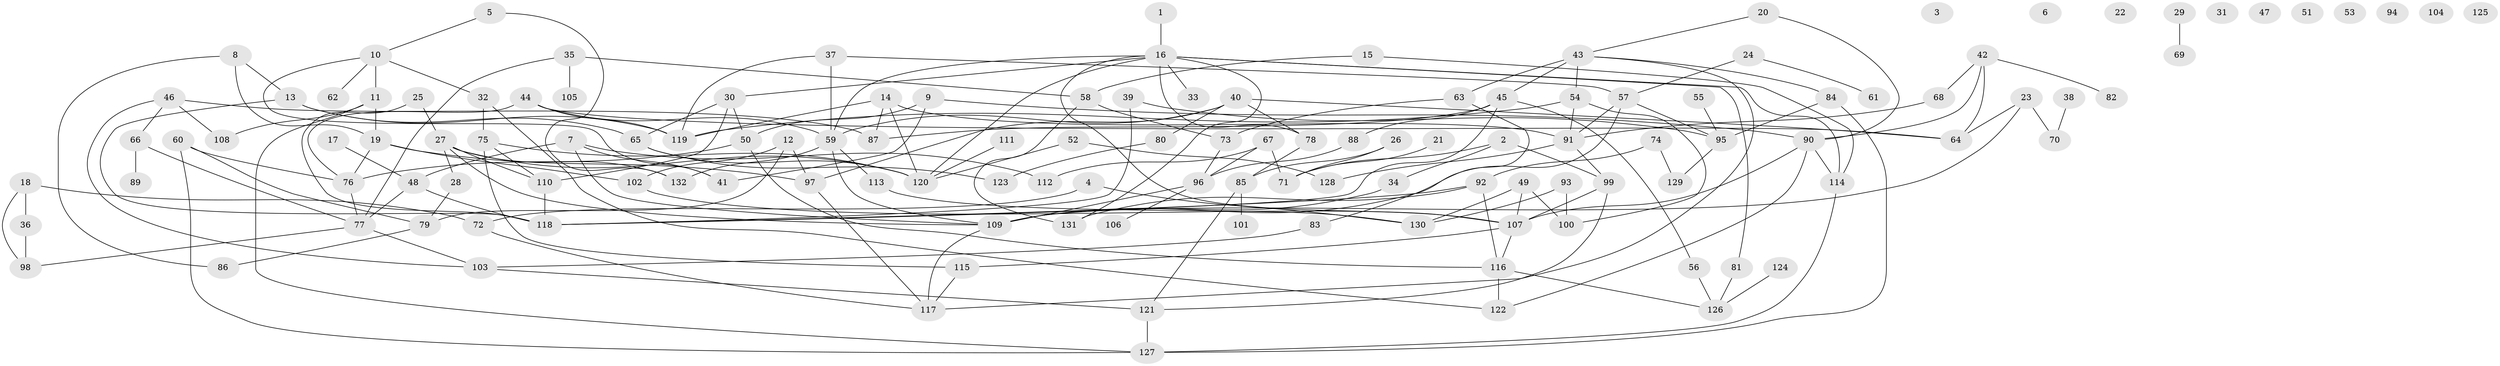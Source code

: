// coarse degree distribution, {1: 0.1111111111111111, 5: 0.12222222222222222, 0: 0.12222222222222222, 3: 0.13333333333333333, 2: 0.16666666666666666, 6: 0.13333333333333333, 4: 0.13333333333333333, 7: 0.022222222222222223, 12: 0.011111111111111112, 8: 0.03333333333333333, 9: 0.011111111111111112}
// Generated by graph-tools (version 1.1) at 2025/41/03/06/25 10:41:19]
// undirected, 132 vertices, 199 edges
graph export_dot {
graph [start="1"]
  node [color=gray90,style=filled];
  1;
  2;
  3;
  4;
  5;
  6;
  7;
  8;
  9;
  10;
  11;
  12;
  13;
  14;
  15;
  16;
  17;
  18;
  19;
  20;
  21;
  22;
  23;
  24;
  25;
  26;
  27;
  28;
  29;
  30;
  31;
  32;
  33;
  34;
  35;
  36;
  37;
  38;
  39;
  40;
  41;
  42;
  43;
  44;
  45;
  46;
  47;
  48;
  49;
  50;
  51;
  52;
  53;
  54;
  55;
  56;
  57;
  58;
  59;
  60;
  61;
  62;
  63;
  64;
  65;
  66;
  67;
  68;
  69;
  70;
  71;
  72;
  73;
  74;
  75;
  76;
  77;
  78;
  79;
  80;
  81;
  82;
  83;
  84;
  85;
  86;
  87;
  88;
  89;
  90;
  91;
  92;
  93;
  94;
  95;
  96;
  97;
  98;
  99;
  100;
  101;
  102;
  103;
  104;
  105;
  106;
  107;
  108;
  109;
  110;
  111;
  112;
  113;
  114;
  115;
  116;
  117;
  118;
  119;
  120;
  121;
  122;
  123;
  124;
  125;
  126;
  127;
  128;
  129;
  130;
  131;
  132;
  1 -- 16;
  2 -- 34;
  2 -- 71;
  2 -- 99;
  4 -- 72;
  4 -- 130;
  5 -- 10;
  5 -- 132;
  7 -- 41;
  7 -- 48;
  7 -- 109;
  7 -- 112;
  8 -- 13;
  8 -- 19;
  8 -- 86;
  9 -- 41;
  9 -- 50;
  9 -- 90;
  10 -- 11;
  10 -- 32;
  10 -- 41;
  10 -- 62;
  11 -- 19;
  11 -- 108;
  11 -- 127;
  12 -- 79;
  12 -- 97;
  12 -- 102;
  13 -- 65;
  13 -- 118;
  13 -- 119;
  14 -- 87;
  14 -- 91;
  14 -- 119;
  14 -- 120;
  15 -- 58;
  15 -- 114;
  16 -- 30;
  16 -- 33;
  16 -- 59;
  16 -- 78;
  16 -- 81;
  16 -- 107;
  16 -- 114;
  16 -- 120;
  16 -- 131;
  17 -- 48;
  18 -- 36;
  18 -- 72;
  18 -- 98;
  19 -- 76;
  19 -- 97;
  19 -- 102;
  20 -- 43;
  20 -- 90;
  21 -- 71;
  23 -- 64;
  23 -- 70;
  23 -- 109;
  24 -- 57;
  24 -- 61;
  25 -- 27;
  25 -- 118;
  26 -- 71;
  26 -- 85;
  27 -- 28;
  27 -- 109;
  27 -- 110;
  27 -- 120;
  27 -- 132;
  28 -- 79;
  29 -- 69;
  30 -- 50;
  30 -- 65;
  30 -- 110;
  32 -- 75;
  32 -- 122;
  34 -- 109;
  35 -- 58;
  35 -- 77;
  35 -- 105;
  36 -- 98;
  37 -- 57;
  37 -- 59;
  37 -- 119;
  38 -- 70;
  39 -- 95;
  39 -- 118;
  40 -- 59;
  40 -- 64;
  40 -- 78;
  40 -- 80;
  40 -- 97;
  42 -- 64;
  42 -- 68;
  42 -- 82;
  42 -- 90;
  43 -- 45;
  43 -- 54;
  43 -- 63;
  43 -- 84;
  43 -- 117;
  44 -- 59;
  44 -- 64;
  44 -- 76;
  44 -- 119;
  45 -- 56;
  45 -- 87;
  45 -- 88;
  45 -- 118;
  46 -- 66;
  46 -- 87;
  46 -- 103;
  46 -- 108;
  48 -- 77;
  48 -- 118;
  49 -- 100;
  49 -- 107;
  49 -- 130;
  50 -- 76;
  50 -- 116;
  52 -- 120;
  52 -- 128;
  54 -- 91;
  54 -- 100;
  54 -- 119;
  55 -- 95;
  56 -- 126;
  57 -- 91;
  57 -- 95;
  57 -- 109;
  58 -- 73;
  58 -- 131;
  59 -- 109;
  59 -- 113;
  59 -- 132;
  60 -- 76;
  60 -- 79;
  60 -- 127;
  63 -- 73;
  63 -- 83;
  65 -- 120;
  65 -- 123;
  66 -- 77;
  66 -- 89;
  67 -- 71;
  67 -- 96;
  67 -- 112;
  68 -- 91;
  72 -- 117;
  73 -- 96;
  74 -- 92;
  74 -- 129;
  75 -- 110;
  75 -- 115;
  75 -- 120;
  76 -- 77;
  77 -- 98;
  77 -- 103;
  78 -- 85;
  79 -- 86;
  80 -- 123;
  81 -- 126;
  83 -- 103;
  84 -- 95;
  84 -- 127;
  85 -- 101;
  85 -- 121;
  88 -- 96;
  90 -- 107;
  90 -- 114;
  90 -- 122;
  91 -- 99;
  91 -- 128;
  92 -- 116;
  92 -- 118;
  92 -- 131;
  93 -- 100;
  93 -- 130;
  95 -- 129;
  96 -- 106;
  96 -- 109;
  97 -- 117;
  99 -- 107;
  99 -- 121;
  102 -- 107;
  103 -- 121;
  107 -- 115;
  107 -- 116;
  109 -- 117;
  110 -- 118;
  111 -- 120;
  113 -- 130;
  114 -- 127;
  115 -- 117;
  116 -- 122;
  116 -- 126;
  121 -- 127;
  124 -- 126;
}
